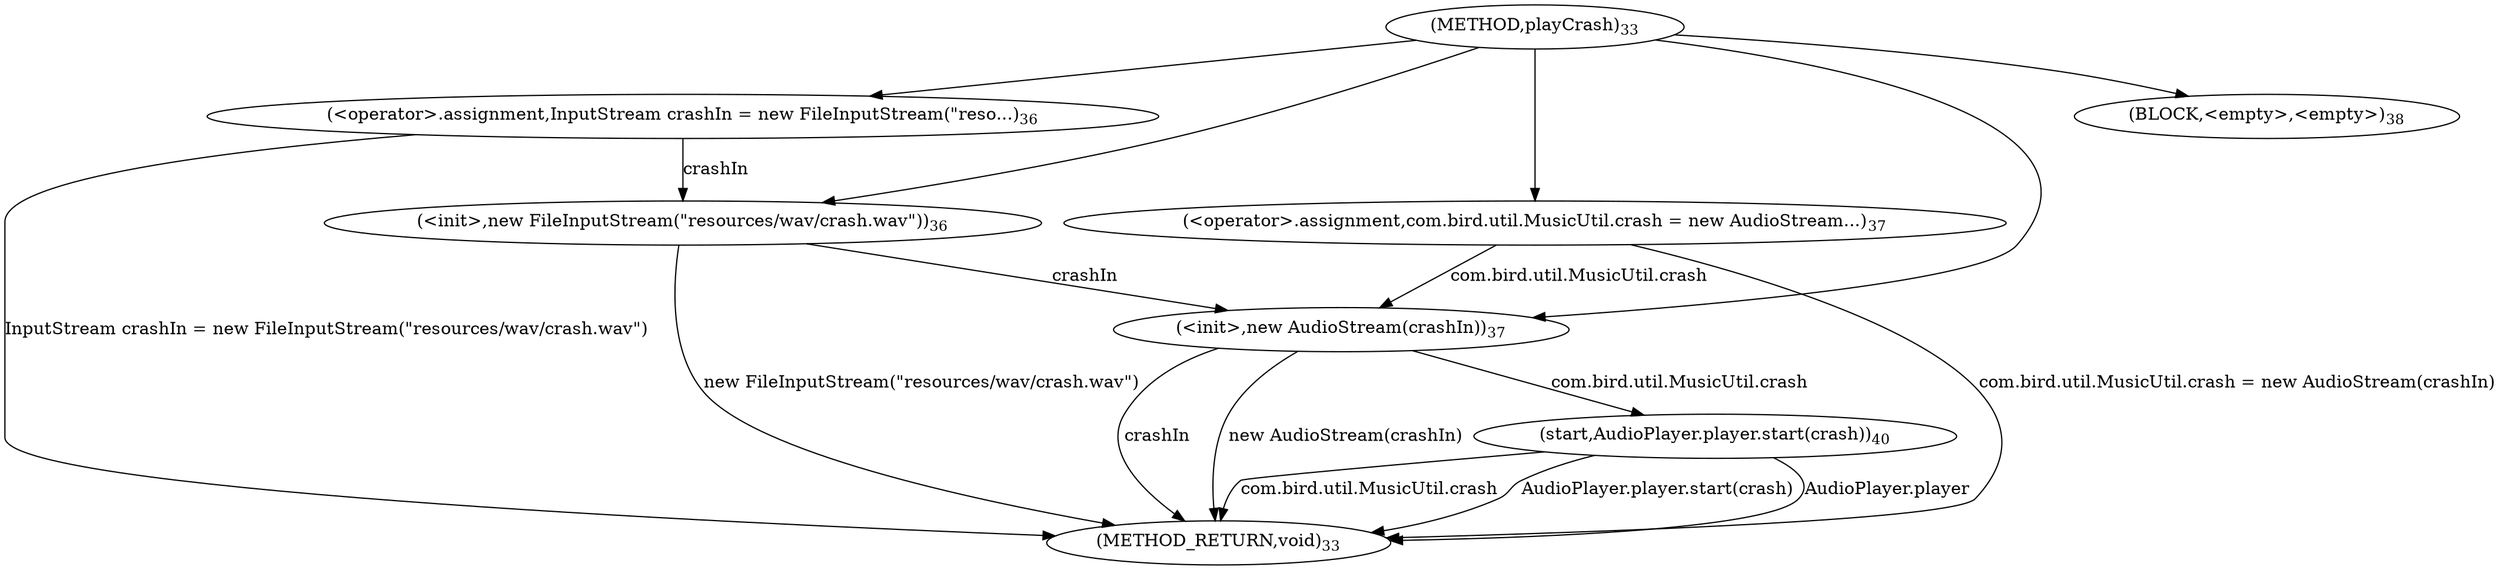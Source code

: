 digraph "playCrash" {  
"59" [label = <(METHOD,playCrash)<SUB>33</SUB>> ]
"91" [label = <(METHOD_RETURN,void)<SUB>33</SUB>> ]
"82" [label = <(start,AudioPlayer.player.start(crash))<SUB>40</SUB>> ]
"82" [label = <(start,AudioPlayer.player.start(crash))<SUB>40</SUB>> ]
"82" [label = <(start,AudioPlayer.player.start(crash))<SUB>40</SUB>> ]
"64" [label = <(&lt;operator&gt;.assignment,InputStream crashIn = new FileInputStream(&quot;reso...)<SUB>36</SUB>> ]
"67" [label = <(&lt;init&gt;,new FileInputStream(&quot;resources/wav/crash.wav&quot;))<SUB>36</SUB>> ]
"70" [label = <(&lt;operator&gt;.assignment,com.bird.util.MusicUtil.crash = new AudioStream...)<SUB>37</SUB>> ]
"75" [label = <(&lt;init&gt;,new AudioStream(crashIn))<SUB>37</SUB>> ]
"81" [label = <(BLOCK,&lt;empty&gt;,&lt;empty&gt;)<SUB>38</SUB>> ]
"64" [label = <(&lt;operator&gt;.assignment,InputStream crashIn = new FileInputStream(&quot;reso...)<SUB>36</SUB>> ]
"64" [label = <(&lt;operator&gt;.assignment,InputStream crashIn = new FileInputStream(&quot;reso...)<SUB>36</SUB>> ]
"67" [label = <(&lt;init&gt;,new FileInputStream(&quot;resources/wav/crash.wav&quot;))<SUB>36</SUB>> ]
"67" [label = <(&lt;init&gt;,new FileInputStream(&quot;resources/wav/crash.wav&quot;))<SUB>36</SUB>> ]
"70" [label = <(&lt;operator&gt;.assignment,com.bird.util.MusicUtil.crash = new AudioStream...)<SUB>37</SUB>> ]
"70" [label = <(&lt;operator&gt;.assignment,com.bird.util.MusicUtil.crash = new AudioStream...)<SUB>37</SUB>> ]
"75" [label = <(&lt;init&gt;,new AudioStream(crashIn))<SUB>37</SUB>> ]
"75" [label = <(&lt;init&gt;,new AudioStream(crashIn))<SUB>37</SUB>> ]
  "64" -> "91"  [ label = "InputStream crashIn = new FileInputStream(&quot;resources/wav/crash.wav&quot;)"] 
  "67" -> "91"  [ label = "new FileInputStream(&quot;resources/wav/crash.wav&quot;)"] 
  "70" -> "91"  [ label = "com.bird.util.MusicUtil.crash = new AudioStream(crashIn)"] 
  "75" -> "91"  [ label = "crashIn"] 
  "75" -> "91"  [ label = "new AudioStream(crashIn)"] 
  "82" -> "91"  [ label = "AudioPlayer.player"] 
  "82" -> "91"  [ label = "com.bird.util.MusicUtil.crash"] 
  "82" -> "91"  [ label = "AudioPlayer.player.start(crash)"] 
  "75" -> "82"  [ label = "com.bird.util.MusicUtil.crash"] 
  "59" -> "64" 
  "59" -> "70" 
  "59" -> "81" 
  "64" -> "67"  [ label = "crashIn"] 
  "59" -> "67" 
  "70" -> "75"  [ label = "com.bird.util.MusicUtil.crash"] 
  "67" -> "75"  [ label = "crashIn"] 
  "59" -> "75" 
}

